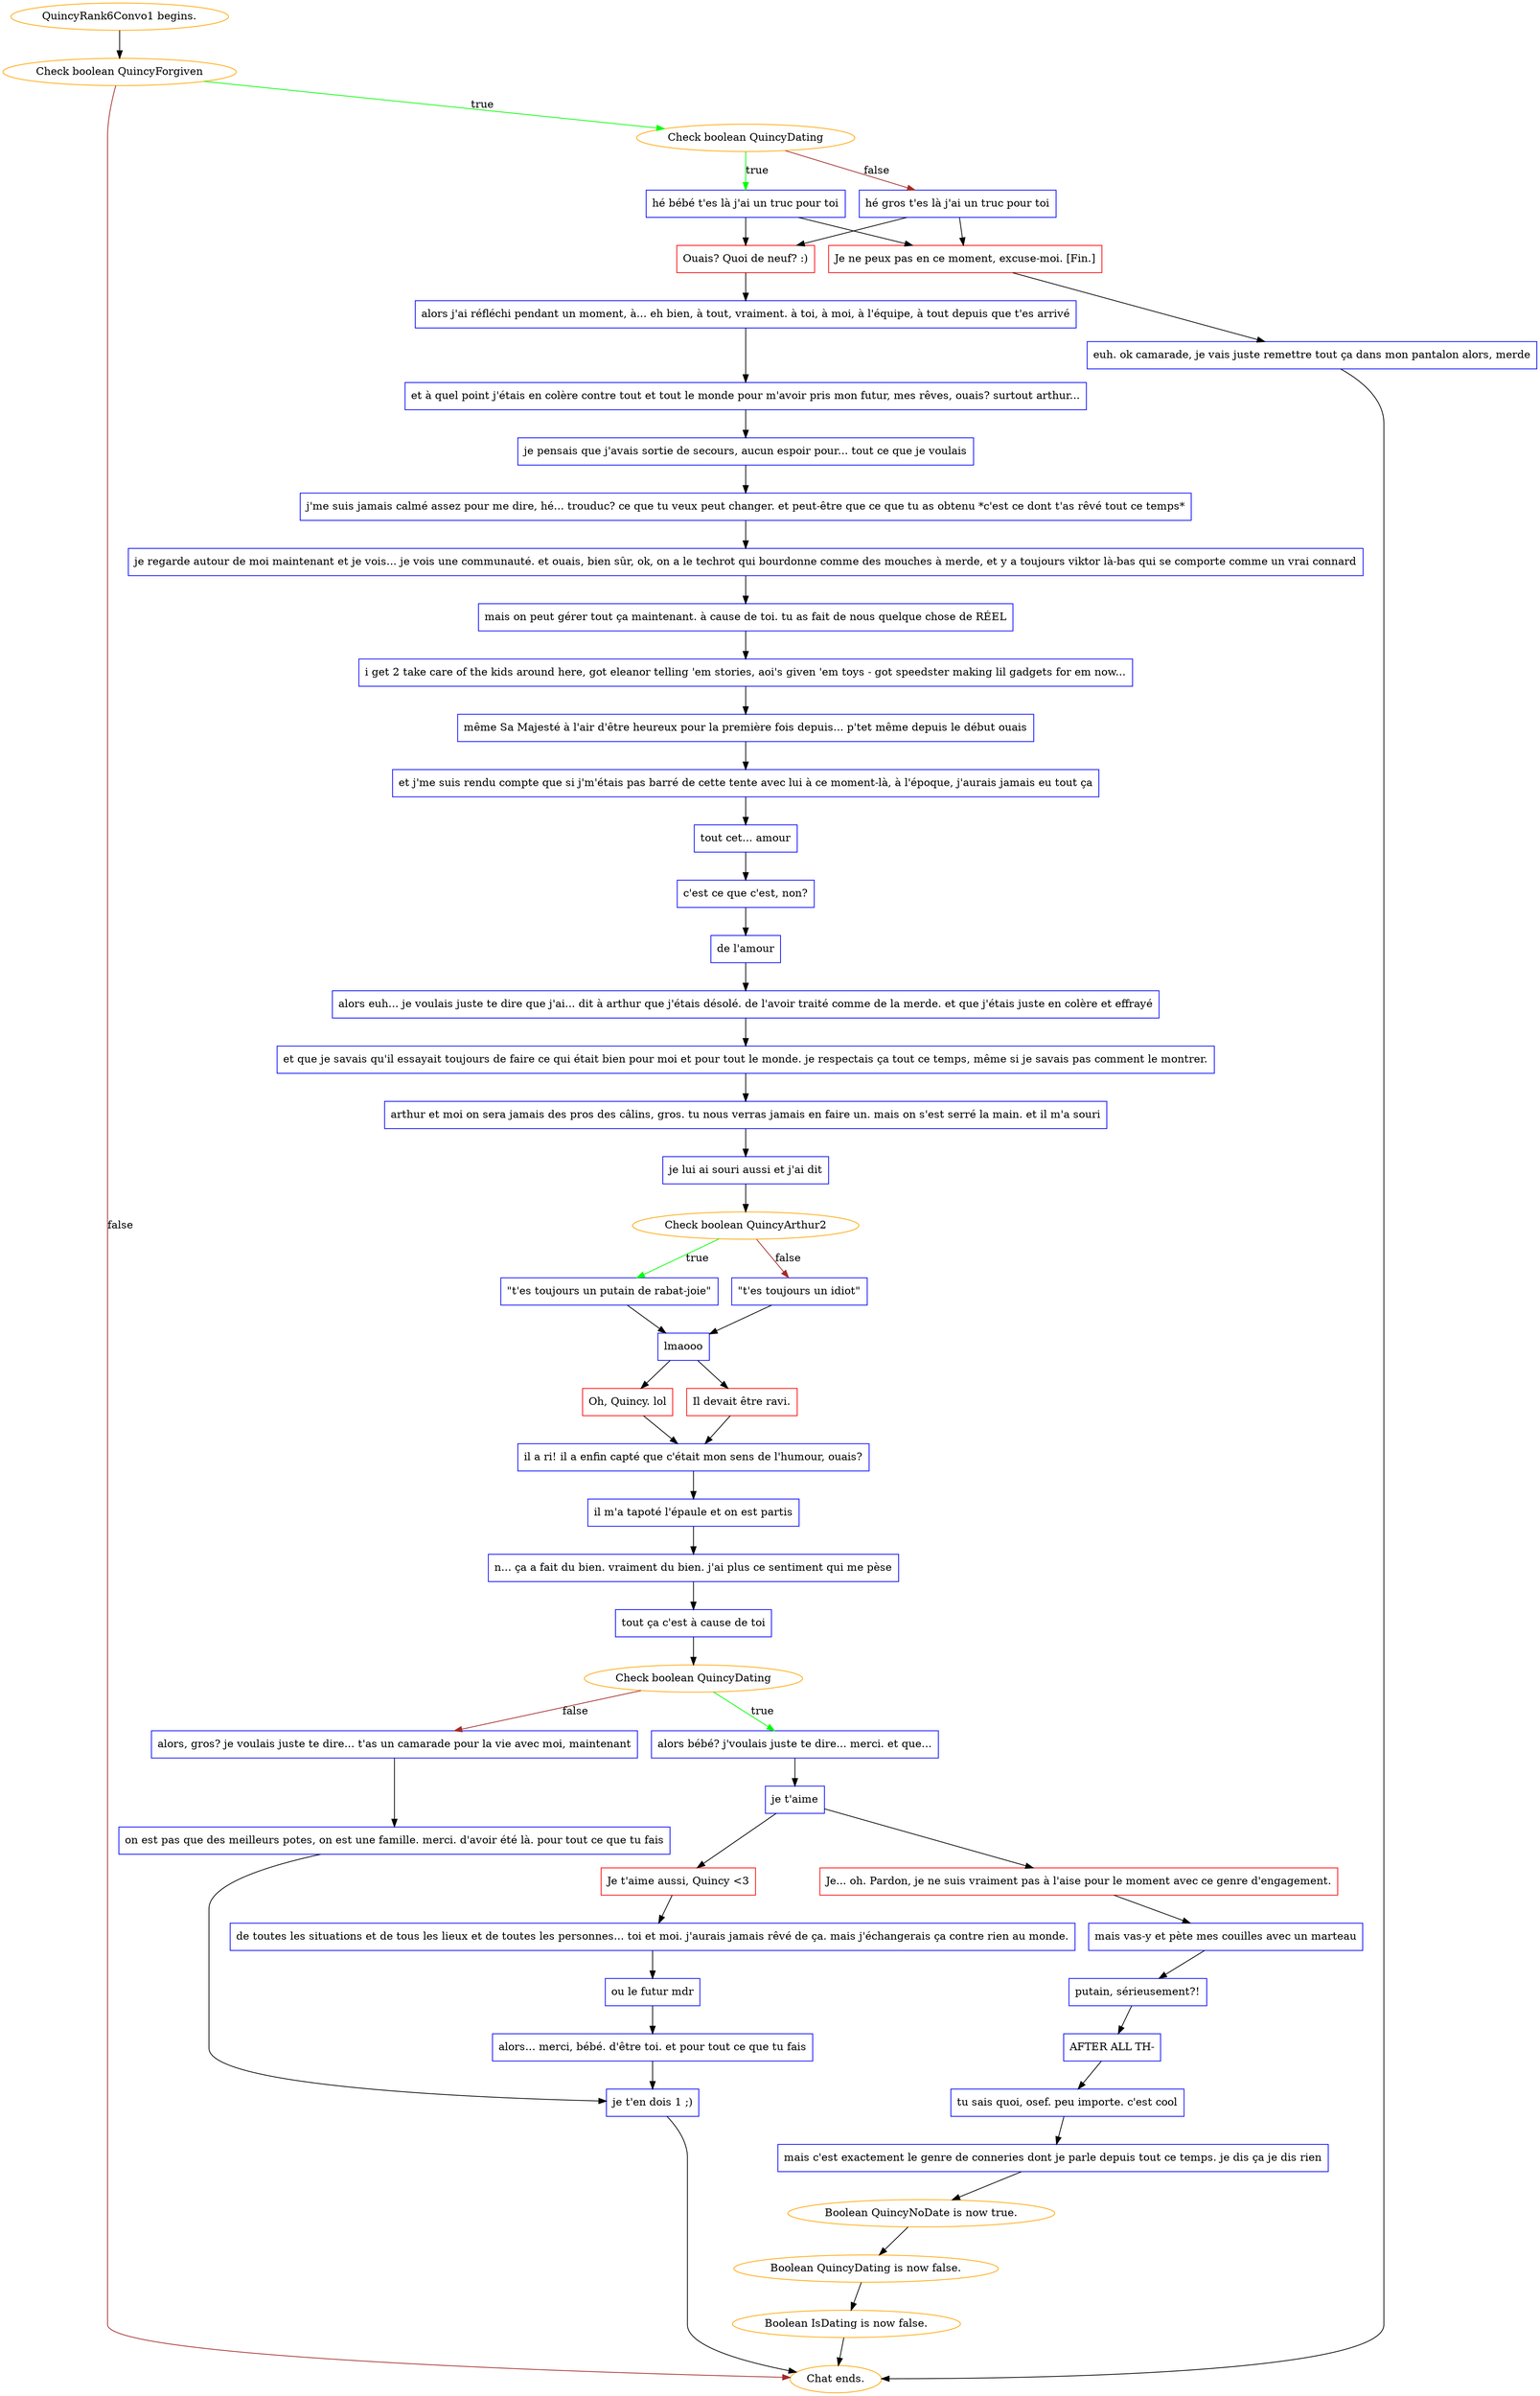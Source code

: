 digraph {
	"QuincyRank6Convo1 begins." [color=orange];
		"QuincyRank6Convo1 begins." -> j431139663;
	j431139663 [label="Check boolean QuincyForgiven",color=orange];
		j431139663 -> j3559869546 [label=true,color=green];
		j431139663 -> "Chat ends." [label=false,color=brown];
	j3559869546 [label="Check boolean QuincyDating",color=orange];
		j3559869546 -> j2333076732 [label=true,color=green];
		j3559869546 -> j3585376424 [label=false,color=brown];
	"Chat ends." [color=orange];
	j2333076732 [label="hé bébé t'es là j'ai un truc pour toi",shape=box,color=blue];
		j2333076732 -> j2430301759;
		j2333076732 -> j1942608738;
	j3585376424 [label="hé gros t'es là j'ai un truc pour toi",shape=box,color=blue];
		j3585376424 -> j2430301759;
		j3585376424 -> j1942608738;
	j2430301759 [label="Ouais? Quoi de neuf? :)",shape=box,color=red];
		j2430301759 -> j1799608318;
	j1942608738 [label="Je ne peux pas en ce moment, excuse-moi. [Fin.]",shape=box,color=red];
		j1942608738 -> j105882038;
	j1799608318 [label="alors j'ai réfléchi pendant un moment, à... eh bien, à tout, vraiment. à toi, à moi, à l'équipe, à tout depuis que t'es arrivé",shape=box,color=blue];
		j1799608318 -> j1264425625;
	j105882038 [label="euh. ok camarade, je vais juste remettre tout ça dans mon pantalon alors, merde",shape=box,color=blue];
		j105882038 -> "Chat ends.";
	j1264425625 [label="et à quel point j'étais en colère contre tout et tout le monde pour m'avoir pris mon futur, mes rêves, ouais? surtout arthur...",shape=box,color=blue];
		j1264425625 -> j1610807140;
	j1610807140 [label="je pensais que j'avais sortie de secours, aucun espoir pour... tout ce que je voulais",shape=box,color=blue];
		j1610807140 -> j3386524871;
	j3386524871 [label="j'me suis jamais calmé assez pour me dire, hé... trouduc? ce que tu veux peut changer. et peut-être que ce que tu as obtenu *c'est ce dont t'as rêvé tout ce temps*",shape=box,color=blue];
		j3386524871 -> j4292321965;
	j4292321965 [label="je regarde autour de moi maintenant et je vois... je vois une communauté. et ouais, bien sûr, ok, on a le techrot qui bourdonne comme des mouches à merde, et y a toujours viktor là-bas qui se comporte comme un vrai connard",shape=box,color=blue];
		j4292321965 -> j2958882632;
	j2958882632 [label="mais on peut gérer tout ça maintenant. à cause de toi. tu as fait de nous quelque chose de RÉEL",shape=box,color=blue];
		j2958882632 -> j693884414;
	j693884414 [label="i get 2 take care of the kids around here, got eleanor telling 'em stories, aoi's given 'em toys - got speedster making lil gadgets for em now...",shape=box,color=blue];
		j693884414 -> j502045221;
	j502045221 [label="même Sa Majesté à l'air d'être heureux pour la première fois depuis... p'tet même depuis le début ouais",shape=box,color=blue];
		j502045221 -> j1163648426;
	j1163648426 [label="et j'me suis rendu compte que si j'm'étais pas barré de cette tente avec lui à ce moment-là, à l'époque, j'aurais jamais eu tout ça",shape=box,color=blue];
		j1163648426 -> j146567136;
	j146567136 [label="tout cet... amour",shape=box,color=blue];
		j146567136 -> j2009542220;
	j2009542220 [label="c'est ce que c'est, non?",shape=box,color=blue];
		j2009542220 -> j2536256094;
	j2536256094 [label="de l'amour",shape=box,color=blue];
		j2536256094 -> j1074512367;
	j1074512367 [label="alors euh... je voulais juste te dire que j'ai... dit à arthur que j'étais désolé. de l'avoir traité comme de la merde. et que j'étais juste en colère et effrayé",shape=box,color=blue];
		j1074512367 -> j2409701700;
	j2409701700 [label="et que je savais qu'il essayait toujours de faire ce qui était bien pour moi et pour tout le monde. je respectais ça tout ce temps, même si je savais pas comment le montrer.",shape=box,color=blue];
		j2409701700 -> j3377952226;
	j3377952226 [label="arthur et moi on sera jamais des pros des câlins, gros. tu nous verras jamais en faire un. mais on s'est serré la main. et il m'a souri",shape=box,color=blue];
		j3377952226 -> j4289139112;
	j4289139112 [label="je lui ai souri aussi et j'ai dit",shape=box,color=blue];
		j4289139112 -> j1598694856;
	j1598694856 [label="Check boolean QuincyArthur2",color=orange];
		j1598694856 -> j2397372423 [label=true,color=green];
		j1598694856 -> j2723546016 [label=false,color=brown];
	j2397372423 [label="\"t'es toujours un putain de rabat-joie\"",shape=box,color=blue];
		j2397372423 -> j1453178972;
	j2723546016 [label="\"t'es toujours un idiot\"",shape=box,color=blue];
		j2723546016 -> j1453178972;
	j1453178972 [label="lmaooo",shape=box,color=blue];
		j1453178972 -> j1058939331;
		j1453178972 -> j2885925492;
	j1058939331 [label="Oh, Quincy. lol",shape=box,color=red];
		j1058939331 -> j3065031430;
	j2885925492 [label="Il devait être ravi.",shape=box,color=red];
		j2885925492 -> j3065031430;
	j3065031430 [label="il a ri! il a enfin capté que c'était mon sens de l'humour, ouais?",shape=box,color=blue];
		j3065031430 -> j3384900931;
	j3384900931 [label="il m'a tapoté l'épaule et on est partis",shape=box,color=blue];
		j3384900931 -> j3910399222;
	j3910399222 [label="n... ça a fait du bien. vraiment du bien. j'ai plus ce sentiment qui me pèse",shape=box,color=blue];
		j3910399222 -> j3973777307;
	j3973777307 [label="tout ça c'est à cause de toi",shape=box,color=blue];
		j3973777307 -> j2532970724;
	j2532970724 [label="Check boolean QuincyDating",color=orange];
		j2532970724 -> j2369013210 [label=true,color=green];
		j2532970724 -> j1603617272 [label=false,color=brown];
	j2369013210 [label="alors bébé? j'voulais juste te dire... merci. et que...",shape=box,color=blue];
		j2369013210 -> j2914473022;
	j1603617272 [label="alors, gros? je voulais juste te dire... t'as un camarade pour la vie avec moi, maintenant",shape=box,color=blue];
		j1603617272 -> j1303406143;
	j2914473022 [label="je t'aime",shape=box,color=blue];
		j2914473022 -> j2270919656;
		j2914473022 -> j2634718561;
	j1303406143 [label="on est pas que des meilleurs potes, on est une famille. merci. d'avoir été là. pour tout ce que tu fais",shape=box,color=blue];
		j1303406143 -> j1040991484;
	j2270919656 [label="Je t'aime aussi, Quincy <3",shape=box,color=red];
		j2270919656 -> j3476449717;
	j2634718561 [label="Je... oh. Pardon, je ne suis vraiment pas à l'aise pour le moment avec ce genre d'engagement.",shape=box,color=red];
		j2634718561 -> j66883885;
	j1040991484 [label="je t'en dois 1 ;)",shape=box,color=blue];
		j1040991484 -> "Chat ends.";
	j3476449717 [label="de toutes les situations et de tous les lieux et de toutes les personnes... toi et moi. j'aurais jamais rêvé de ça. mais j'échangerais ça contre rien au monde.",shape=box,color=blue];
		j3476449717 -> j3374519643;
	j66883885 [label="mais vas-y et pète mes couilles avec un marteau",shape=box,color=blue];
		j66883885 -> j3593465860;
	j3374519643 [label="ou le futur mdr",shape=box,color=blue];
		j3374519643 -> j227605524;
	j3593465860 [label="putain, sérieusement?!",shape=box,color=blue];
		j3593465860 -> j1937268136;
	j227605524 [label="alors... merci, bébé. d'être toi. et pour tout ce que tu fais",shape=box,color=blue];
		j227605524 -> j1040991484;
	j1937268136 [label="AFTER ALL TH-",shape=box,color=blue];
		j1937268136 -> j540624451;
	j540624451 [label="tu sais quoi, osef. peu importe. c'est cool",shape=box,color=blue];
		j540624451 -> j4277493971;
	j4277493971 [label="mais c'est exactement le genre de conneries dont je parle depuis tout ce temps. je dis ça je dis rien",shape=box,color=blue];
		j4277493971 -> j2319655028;
	j2319655028 [label="Boolean QuincyNoDate is now true.",color=orange];
		j2319655028 -> j1884175600;
	j1884175600 [label="Boolean QuincyDating is now false.",color=orange];
		j1884175600 -> j1242024027;
	j1242024027 [label="Boolean IsDating is now false.",color=orange];
		j1242024027 -> "Chat ends.";
}